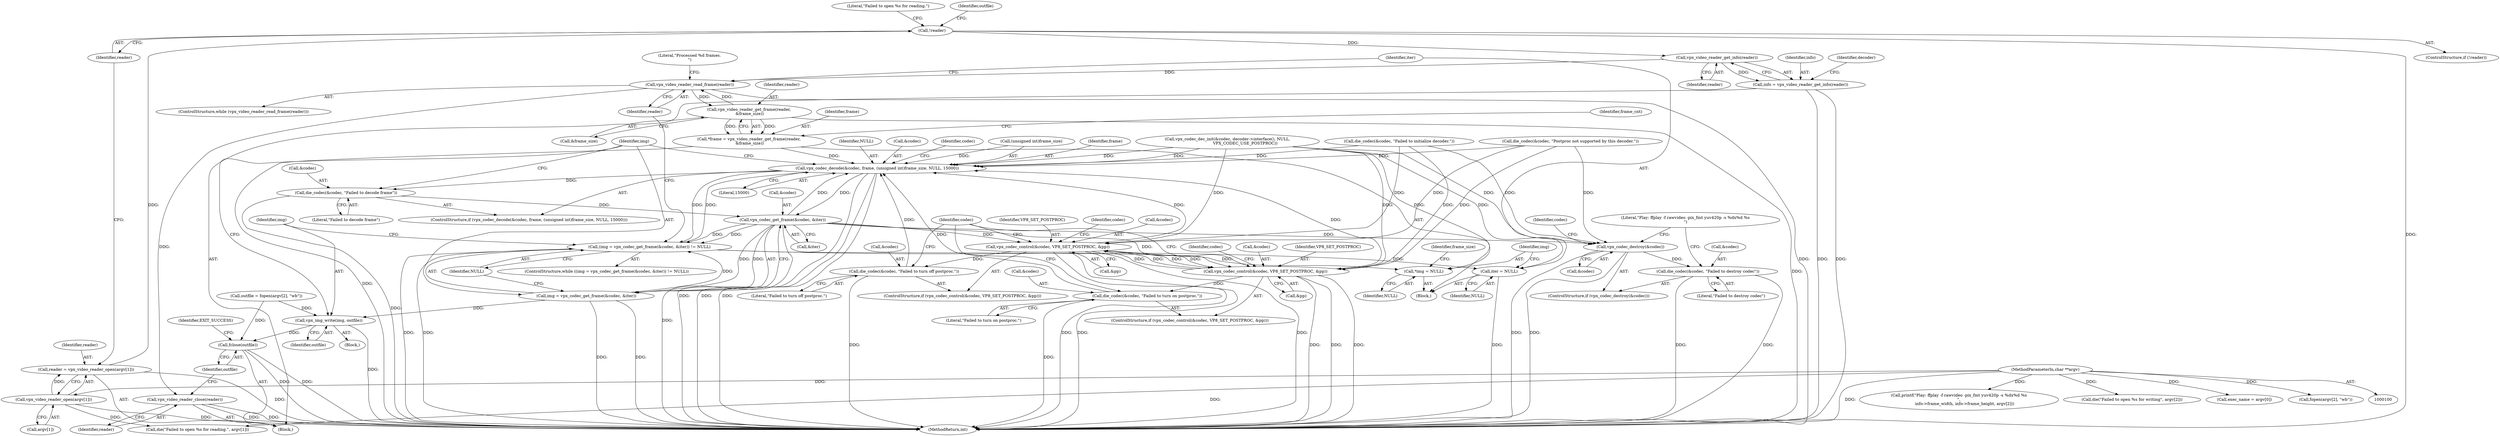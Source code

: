 digraph "0_Android_5a9753fca56f0eeb9f61e342b2fccffc364f9426_3@API" {
"1000144" [label="(Call,!reader)"];
"1000137" [label="(Call,reader = vpx_video_reader_open(argv[1]))"];
"1000139" [label="(Call,vpx_video_reader_open(argv[1]))"];
"1000102" [label="(MethodParameterIn,char **argv)"];
"1000167" [label="(Call,vpx_video_reader_get_info(reader))"];
"1000165" [label="(Call,info = vpx_video_reader_get_info(reader))"];
"1000207" [label="(Call,vpx_video_reader_read_frame(reader))"];
"1000225" [label="(Call,vpx_video_reader_get_frame(reader,\n &frame_size))"];
"1000223" [label="(Call,*frame = vpx_video_reader_get_frame(reader,\n &frame_size))"];
"1000275" [label="(Call,vpx_codec_decode(&codec, frame, (unsigned int)frame_size, NULL, 15000))"];
"1000284" [label="(Call,die_codec(&codec, \"Failed to decode frame\"))"];
"1000292" [label="(Call,vpx_codec_get_frame(&codec, &iter))"];
"1000242" [label="(Call,vpx_codec_control(&codec, VP8_SET_POSTPROC, &pp))"];
"1000248" [label="(Call,die_codec(&codec, \"Failed to turn off postproc.\"))"];
"1000264" [label="(Call,vpx_codec_control(&codec, VP8_SET_POSTPROC, &pp))"];
"1000270" [label="(Call,die_codec(&codec, \"Failed to turn on postproc.\"))"];
"1000289" [label="(Call,(img = vpx_codec_get_frame(&codec, &iter)) != NULL)"];
"1000211" [label="(Call,iter = NULL)"];
"1000215" [label="(Call,*img = NULL)"];
"1000290" [label="(Call,img = vpx_codec_get_frame(&codec, &iter))"];
"1000299" [label="(Call,vpx_img_write(img, outfile))"];
"1000326" [label="(Call,fclose(outfile))"];
"1000306" [label="(Call,vpx_codec_destroy(&codec))"];
"1000309" [label="(Call,die_codec(&codec, \"Failed to destroy codec\"))"];
"1000324" [label="(Call,vpx_video_reader_close(reader))"];
"1000251" [label="(Literal,\"Failed to turn off postproc.\")"];
"1000140" [label="(Call,argv[1])"];
"1000170" [label="(Identifier,decoder)"];
"1000147" [label="(Literal,\"Failed to open %s for reading.\")"];
"1000139" [label="(Call,vpx_video_reader_open(argv[1]))"];
"1000213" [label="(Identifier,NULL)"];
"1000249" [label="(Call,&codec)"];
"1000103" [label="(Block,)"];
"1000298" [label="(Block,)"];
"1000290" [label="(Call,img = vpx_codec_get_frame(&codec, &iter))"];
"1000202" [label="(Call,die_codec(&codec, \"Failed to initialize decoder.\"))"];
"1000220" [label="(Identifier,frame_size)"];
"1000212" [label="(Identifier,iter)"];
"1000326" [label="(Call,fclose(outfile))"];
"1000224" [label="(Identifier,frame)"];
"1000263" [label="(ControlStructure,if (vpx_codec_control(&codec, VP8_SET_POSTPROC, &pp)))"];
"1000313" [label="(Call,printf(\"Play: ffplay -f rawvideo -pix_fmt yuv420p -s %dx%d %s\n\",\n         info->frame_width, info->frame_height, argv[2]))"];
"1000307" [label="(Call,&codec)"];
"1000186" [label="(Call,vpx_codec_dec_init(&codec, decoder->interface(), NULL,\n                            VPX_CODEC_USE_POSTPROC))"];
"1000250" [label="(Identifier,codec)"];
"1000300" [label="(Identifier,img)"];
"1000209" [label="(Block,)"];
"1000206" [label="(ControlStructure,while (vpx_video_reader_read_frame(reader)))"];
"1000208" [label="(Identifier,reader)"];
"1000226" [label="(Identifier,reader)"];
"1000295" [label="(Call,&iter)"];
"1000143" [label="(ControlStructure,if (!reader))"];
"1000282" [label="(Identifier,NULL)"];
"1000330" [label="(MethodReturn,int)"];
"1000291" [label="(Identifier,img)"];
"1000276" [label="(Call,&codec)"];
"1000285" [label="(Call,&codec)"];
"1000271" [label="(Call,&codec)"];
"1000223" [label="(Call,*frame = vpx_video_reader_get_frame(reader,\n &frame_size))"];
"1000215" [label="(Call,*img = NULL)"];
"1000325" [label="(Identifier,reader)"];
"1000243" [label="(Call,&codec)"];
"1000153" [label="(Call,outfile = fopen(argv[2], \"wb\"))"];
"1000286" [label="(Identifier,codec)"];
"1000196" [label="(Call,die_codec(&codec, \"Postproc not supported by this decoder.\"))"];
"1000160" [label="(Call,die(\"Failed to open %s for writing\", argv[2]))"];
"1000245" [label="(Identifier,VP8_SET_POSTPROC)"];
"1000293" [label="(Call,&codec)"];
"1000166" [label="(Identifier,info)"];
"1000310" [label="(Call,&codec)"];
"1000264" [label="(Call,vpx_codec_control(&codec, VP8_SET_POSTPROC, &pp))"];
"1000227" [label="(Call,&frame_size)"];
"1000137" [label="(Call,reader = vpx_video_reader_open(argv[1]))"];
"1000306" [label="(Call,vpx_codec_destroy(&codec))"];
"1000270" [label="(Call,die_codec(&codec, \"Failed to turn on postproc.\"))"];
"1000167" [label="(Call,vpx_video_reader_get_info(reader))"];
"1000102" [label="(MethodParameterIn,char **argv)"];
"1000265" [label="(Call,&codec)"];
"1000138" [label="(Identifier,reader)"];
"1000278" [label="(Identifier,frame)"];
"1000283" [label="(Literal,15000)"];
"1000230" [label="(Identifier,frame_cnt)"];
"1000146" [label="(Call,die(\"Failed to open %s for reading.\", argv[1]))"];
"1000289" [label="(Call,(img = vpx_codec_get_frame(&codec, &iter)) != NULL)"];
"1000242" [label="(Call,vpx_codec_control(&codec, VP8_SET_POSTPROC, &pp))"];
"1000297" [label="(Identifier,NULL)"];
"1000292" [label="(Call,vpx_codec_get_frame(&codec, &iter))"];
"1000287" [label="(Literal,\"Failed to decode frame\")"];
"1000207" [label="(Call,vpx_video_reader_read_frame(reader))"];
"1000126" [label="(Call,exec_name = argv[0])"];
"1000284" [label="(Call,die_codec(&codec, \"Failed to decode frame\"))"];
"1000324" [label="(Call,vpx_video_reader_close(reader))"];
"1000246" [label="(Call,&pp)"];
"1000154" [label="(Identifier,outfile)"];
"1000267" [label="(Identifier,VP8_SET_POSTPROC)"];
"1000155" [label="(Call,fopen(argv[2], \"wb\"))"];
"1000273" [label="(Literal,\"Failed to turn on postproc.\")"];
"1000216" [label="(Identifier,img)"];
"1000311" [label="(Identifier,codec)"];
"1000312" [label="(Literal,\"Failed to destroy codec\")"];
"1000145" [label="(Identifier,reader)"];
"1000279" [label="(Call,(unsigned int)frame_size)"];
"1000288" [label="(ControlStructure,while ((img = vpx_codec_get_frame(&codec, &iter)) != NULL))"];
"1000305" [label="(ControlStructure,if (vpx_codec_destroy(&codec)))"];
"1000217" [label="(Identifier,NULL)"];
"1000144" [label="(Call,!reader)"];
"1000168" [label="(Identifier,reader)"];
"1000268" [label="(Call,&pp)"];
"1000275" [label="(Call,vpx_codec_decode(&codec, frame, (unsigned int)frame_size, NULL, 15000))"];
"1000303" [label="(Literal,\"Processed %d frames.\n\")"];
"1000272" [label="(Identifier,codec)"];
"1000299" [label="(Call,vpx_img_write(img, outfile))"];
"1000329" [label="(Identifier,EXIT_SUCCESS)"];
"1000165" [label="(Call,info = vpx_video_reader_get_info(reader))"];
"1000277" [label="(Identifier,codec)"];
"1000225" [label="(Call,vpx_video_reader_get_frame(reader,\n &frame_size))"];
"1000241" [label="(ControlStructure,if (vpx_codec_control(&codec, VP8_SET_POSTPROC, &pp)))"];
"1000309" [label="(Call,die_codec(&codec, \"Failed to destroy codec\"))"];
"1000301" [label="(Identifier,outfile)"];
"1000314" [label="(Literal,\"Play: ffplay -f rawvideo -pix_fmt yuv420p -s %dx%d %s\n\")"];
"1000211" [label="(Call,iter = NULL)"];
"1000248" [label="(Call,die_codec(&codec, \"Failed to turn off postproc.\"))"];
"1000327" [label="(Identifier,outfile)"];
"1000274" [label="(ControlStructure,if (vpx_codec_decode(&codec, frame, (unsigned int)frame_size, NULL, 15000)))"];
"1000144" -> "1000143"  [label="AST: "];
"1000144" -> "1000145"  [label="CFG: "];
"1000145" -> "1000144"  [label="AST: "];
"1000147" -> "1000144"  [label="CFG: "];
"1000154" -> "1000144"  [label="CFG: "];
"1000144" -> "1000330"  [label="DDG: "];
"1000137" -> "1000144"  [label="DDG: "];
"1000144" -> "1000167"  [label="DDG: "];
"1000137" -> "1000103"  [label="AST: "];
"1000137" -> "1000139"  [label="CFG: "];
"1000138" -> "1000137"  [label="AST: "];
"1000139" -> "1000137"  [label="AST: "];
"1000145" -> "1000137"  [label="CFG: "];
"1000137" -> "1000330"  [label="DDG: "];
"1000139" -> "1000137"  [label="DDG: "];
"1000139" -> "1000140"  [label="CFG: "];
"1000140" -> "1000139"  [label="AST: "];
"1000139" -> "1000330"  [label="DDG: "];
"1000102" -> "1000139"  [label="DDG: "];
"1000139" -> "1000146"  [label="DDG: "];
"1000102" -> "1000100"  [label="AST: "];
"1000102" -> "1000330"  [label="DDG: "];
"1000102" -> "1000126"  [label="DDG: "];
"1000102" -> "1000146"  [label="DDG: "];
"1000102" -> "1000155"  [label="DDG: "];
"1000102" -> "1000160"  [label="DDG: "];
"1000102" -> "1000313"  [label="DDG: "];
"1000167" -> "1000165"  [label="AST: "];
"1000167" -> "1000168"  [label="CFG: "];
"1000168" -> "1000167"  [label="AST: "];
"1000165" -> "1000167"  [label="CFG: "];
"1000167" -> "1000165"  [label="DDG: "];
"1000167" -> "1000207"  [label="DDG: "];
"1000165" -> "1000103"  [label="AST: "];
"1000166" -> "1000165"  [label="AST: "];
"1000170" -> "1000165"  [label="CFG: "];
"1000165" -> "1000330"  [label="DDG: "];
"1000165" -> "1000330"  [label="DDG: "];
"1000207" -> "1000206"  [label="AST: "];
"1000207" -> "1000208"  [label="CFG: "];
"1000208" -> "1000207"  [label="AST: "];
"1000212" -> "1000207"  [label="CFG: "];
"1000303" -> "1000207"  [label="CFG: "];
"1000207" -> "1000330"  [label="DDG: "];
"1000225" -> "1000207"  [label="DDG: "];
"1000207" -> "1000225"  [label="DDG: "];
"1000207" -> "1000324"  [label="DDG: "];
"1000225" -> "1000223"  [label="AST: "];
"1000225" -> "1000227"  [label="CFG: "];
"1000226" -> "1000225"  [label="AST: "];
"1000227" -> "1000225"  [label="AST: "];
"1000223" -> "1000225"  [label="CFG: "];
"1000225" -> "1000330"  [label="DDG: "];
"1000225" -> "1000223"  [label="DDG: "];
"1000225" -> "1000223"  [label="DDG: "];
"1000223" -> "1000209"  [label="AST: "];
"1000224" -> "1000223"  [label="AST: "];
"1000230" -> "1000223"  [label="CFG: "];
"1000223" -> "1000330"  [label="DDG: "];
"1000223" -> "1000275"  [label="DDG: "];
"1000275" -> "1000274"  [label="AST: "];
"1000275" -> "1000283"  [label="CFG: "];
"1000276" -> "1000275"  [label="AST: "];
"1000278" -> "1000275"  [label="AST: "];
"1000279" -> "1000275"  [label="AST: "];
"1000282" -> "1000275"  [label="AST: "];
"1000283" -> "1000275"  [label="AST: "];
"1000286" -> "1000275"  [label="CFG: "];
"1000291" -> "1000275"  [label="CFG: "];
"1000275" -> "1000330"  [label="DDG: "];
"1000275" -> "1000330"  [label="DDG: "];
"1000275" -> "1000330"  [label="DDG: "];
"1000186" -> "1000275"  [label="DDG: "];
"1000186" -> "1000275"  [label="DDG: "];
"1000292" -> "1000275"  [label="DDG: "];
"1000264" -> "1000275"  [label="DDG: "];
"1000202" -> "1000275"  [label="DDG: "];
"1000196" -> "1000275"  [label="DDG: "];
"1000270" -> "1000275"  [label="DDG: "];
"1000242" -> "1000275"  [label="DDG: "];
"1000248" -> "1000275"  [label="DDG: "];
"1000279" -> "1000275"  [label="DDG: "];
"1000289" -> "1000275"  [label="DDG: "];
"1000275" -> "1000284"  [label="DDG: "];
"1000275" -> "1000292"  [label="DDG: "];
"1000275" -> "1000289"  [label="DDG: "];
"1000284" -> "1000274"  [label="AST: "];
"1000284" -> "1000287"  [label="CFG: "];
"1000285" -> "1000284"  [label="AST: "];
"1000287" -> "1000284"  [label="AST: "];
"1000291" -> "1000284"  [label="CFG: "];
"1000284" -> "1000330"  [label="DDG: "];
"1000284" -> "1000292"  [label="DDG: "];
"1000292" -> "1000290"  [label="AST: "];
"1000292" -> "1000295"  [label="CFG: "];
"1000293" -> "1000292"  [label="AST: "];
"1000295" -> "1000292"  [label="AST: "];
"1000290" -> "1000292"  [label="CFG: "];
"1000292" -> "1000330"  [label="DDG: "];
"1000292" -> "1000242"  [label="DDG: "];
"1000292" -> "1000264"  [label="DDG: "];
"1000292" -> "1000289"  [label="DDG: "];
"1000292" -> "1000289"  [label="DDG: "];
"1000292" -> "1000290"  [label="DDG: "];
"1000292" -> "1000290"  [label="DDG: "];
"1000292" -> "1000306"  [label="DDG: "];
"1000242" -> "1000241"  [label="AST: "];
"1000242" -> "1000246"  [label="CFG: "];
"1000243" -> "1000242"  [label="AST: "];
"1000245" -> "1000242"  [label="AST: "];
"1000246" -> "1000242"  [label="AST: "];
"1000250" -> "1000242"  [label="CFG: "];
"1000277" -> "1000242"  [label="CFG: "];
"1000242" -> "1000330"  [label="DDG: "];
"1000242" -> "1000330"  [label="DDG: "];
"1000242" -> "1000330"  [label="DDG: "];
"1000186" -> "1000242"  [label="DDG: "];
"1000202" -> "1000242"  [label="DDG: "];
"1000196" -> "1000242"  [label="DDG: "];
"1000264" -> "1000242"  [label="DDG: "];
"1000264" -> "1000242"  [label="DDG: "];
"1000242" -> "1000248"  [label="DDG: "];
"1000242" -> "1000264"  [label="DDG: "];
"1000242" -> "1000264"  [label="DDG: "];
"1000248" -> "1000241"  [label="AST: "];
"1000248" -> "1000251"  [label="CFG: "];
"1000249" -> "1000248"  [label="AST: "];
"1000251" -> "1000248"  [label="AST: "];
"1000277" -> "1000248"  [label="CFG: "];
"1000248" -> "1000330"  [label="DDG: "];
"1000264" -> "1000263"  [label="AST: "];
"1000264" -> "1000268"  [label="CFG: "];
"1000265" -> "1000264"  [label="AST: "];
"1000267" -> "1000264"  [label="AST: "];
"1000268" -> "1000264"  [label="AST: "];
"1000272" -> "1000264"  [label="CFG: "];
"1000277" -> "1000264"  [label="CFG: "];
"1000264" -> "1000330"  [label="DDG: "];
"1000264" -> "1000330"  [label="DDG: "];
"1000264" -> "1000330"  [label="DDG: "];
"1000186" -> "1000264"  [label="DDG: "];
"1000202" -> "1000264"  [label="DDG: "];
"1000196" -> "1000264"  [label="DDG: "];
"1000264" -> "1000270"  [label="DDG: "];
"1000270" -> "1000263"  [label="AST: "];
"1000270" -> "1000273"  [label="CFG: "];
"1000271" -> "1000270"  [label="AST: "];
"1000273" -> "1000270"  [label="AST: "];
"1000277" -> "1000270"  [label="CFG: "];
"1000270" -> "1000330"  [label="DDG: "];
"1000289" -> "1000288"  [label="AST: "];
"1000289" -> "1000297"  [label="CFG: "];
"1000290" -> "1000289"  [label="AST: "];
"1000297" -> "1000289"  [label="AST: "];
"1000208" -> "1000289"  [label="CFG: "];
"1000300" -> "1000289"  [label="CFG: "];
"1000289" -> "1000330"  [label="DDG: "];
"1000289" -> "1000330"  [label="DDG: "];
"1000289" -> "1000211"  [label="DDG: "];
"1000289" -> "1000215"  [label="DDG: "];
"1000290" -> "1000289"  [label="DDG: "];
"1000211" -> "1000209"  [label="AST: "];
"1000211" -> "1000213"  [label="CFG: "];
"1000212" -> "1000211"  [label="AST: "];
"1000213" -> "1000211"  [label="AST: "];
"1000216" -> "1000211"  [label="CFG: "];
"1000211" -> "1000330"  [label="DDG: "];
"1000186" -> "1000211"  [label="DDG: "];
"1000215" -> "1000209"  [label="AST: "];
"1000215" -> "1000217"  [label="CFG: "];
"1000216" -> "1000215"  [label="AST: "];
"1000217" -> "1000215"  [label="AST: "];
"1000220" -> "1000215"  [label="CFG: "];
"1000186" -> "1000215"  [label="DDG: "];
"1000291" -> "1000290"  [label="AST: "];
"1000297" -> "1000290"  [label="CFG: "];
"1000290" -> "1000330"  [label="DDG: "];
"1000290" -> "1000330"  [label="DDG: "];
"1000290" -> "1000299"  [label="DDG: "];
"1000299" -> "1000298"  [label="AST: "];
"1000299" -> "1000301"  [label="CFG: "];
"1000300" -> "1000299"  [label="AST: "];
"1000301" -> "1000299"  [label="AST: "];
"1000291" -> "1000299"  [label="CFG: "];
"1000299" -> "1000330"  [label="DDG: "];
"1000153" -> "1000299"  [label="DDG: "];
"1000299" -> "1000326"  [label="DDG: "];
"1000326" -> "1000103"  [label="AST: "];
"1000326" -> "1000327"  [label="CFG: "];
"1000327" -> "1000326"  [label="AST: "];
"1000329" -> "1000326"  [label="CFG: "];
"1000326" -> "1000330"  [label="DDG: "];
"1000326" -> "1000330"  [label="DDG: "];
"1000153" -> "1000326"  [label="DDG: "];
"1000306" -> "1000305"  [label="AST: "];
"1000306" -> "1000307"  [label="CFG: "];
"1000307" -> "1000306"  [label="AST: "];
"1000311" -> "1000306"  [label="CFG: "];
"1000314" -> "1000306"  [label="CFG: "];
"1000306" -> "1000330"  [label="DDG: "];
"1000306" -> "1000330"  [label="DDG: "];
"1000186" -> "1000306"  [label="DDG: "];
"1000202" -> "1000306"  [label="DDG: "];
"1000196" -> "1000306"  [label="DDG: "];
"1000306" -> "1000309"  [label="DDG: "];
"1000309" -> "1000305"  [label="AST: "];
"1000309" -> "1000312"  [label="CFG: "];
"1000310" -> "1000309"  [label="AST: "];
"1000312" -> "1000309"  [label="AST: "];
"1000314" -> "1000309"  [label="CFG: "];
"1000309" -> "1000330"  [label="DDG: "];
"1000309" -> "1000330"  [label="DDG: "];
"1000324" -> "1000103"  [label="AST: "];
"1000324" -> "1000325"  [label="CFG: "];
"1000325" -> "1000324"  [label="AST: "];
"1000327" -> "1000324"  [label="CFG: "];
"1000324" -> "1000330"  [label="DDG: "];
"1000324" -> "1000330"  [label="DDG: "];
}
